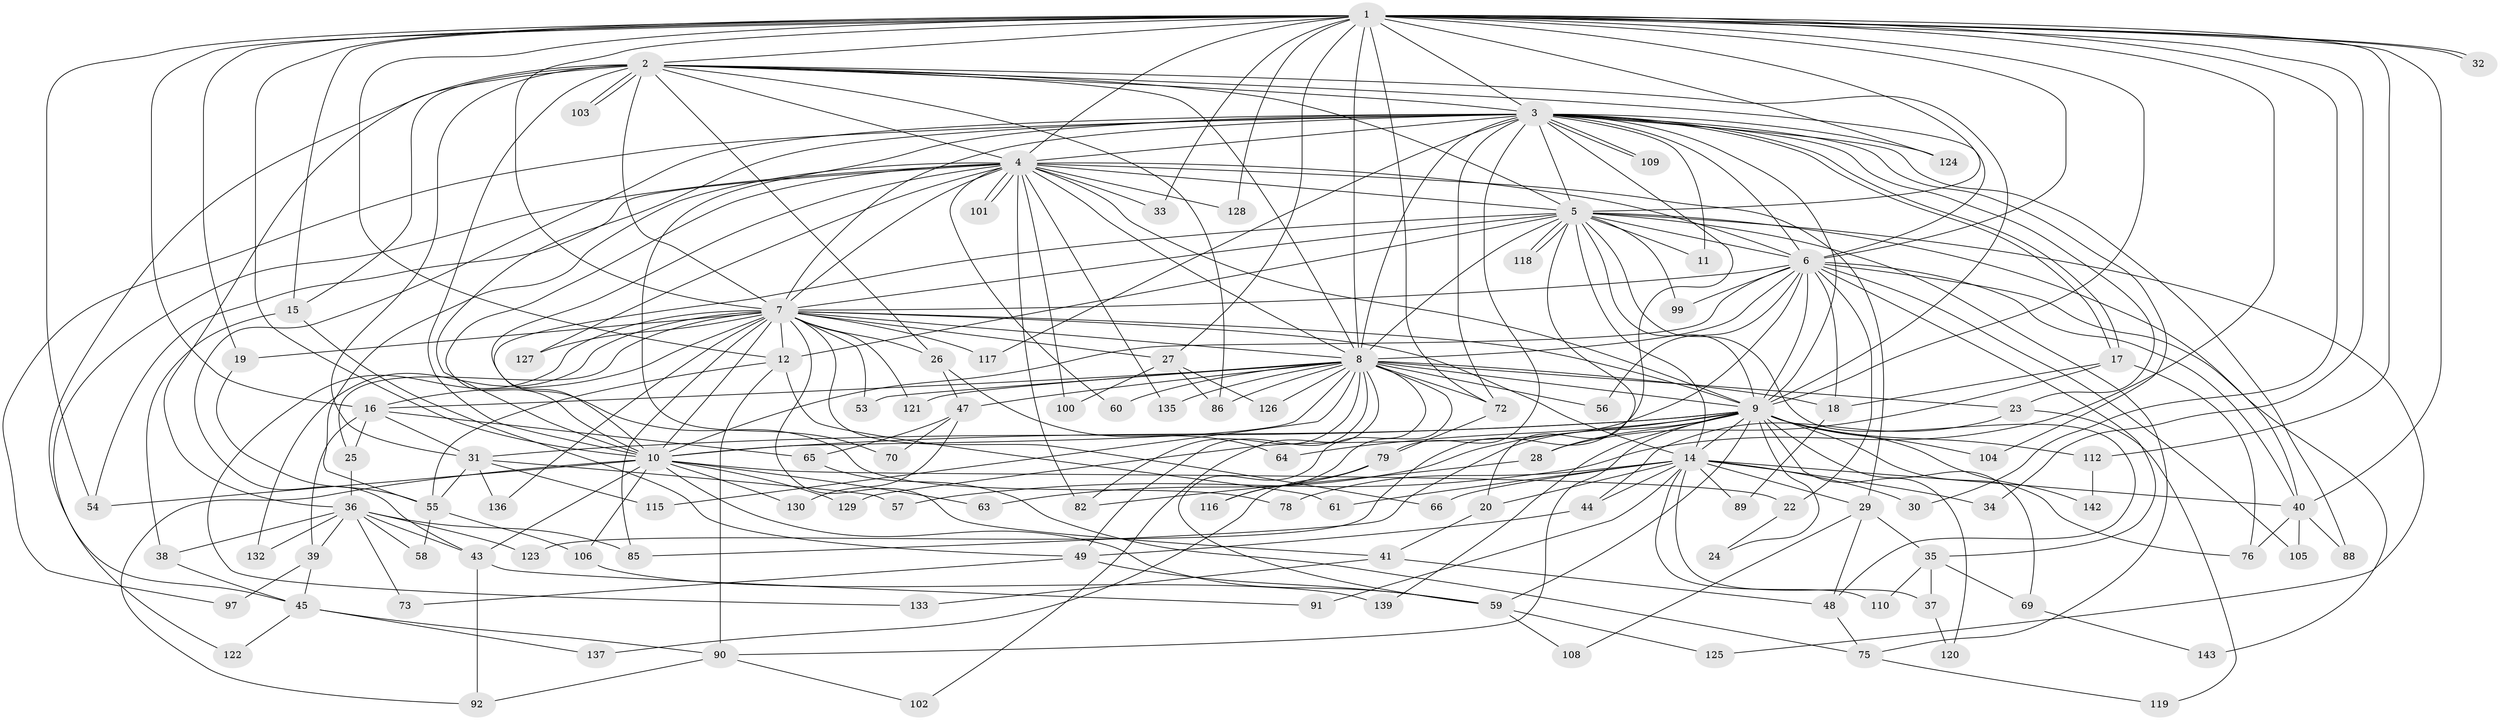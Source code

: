 // original degree distribution, {27: 0.006896551724137931, 17: 0.006896551724137931, 26: 0.013793103448275862, 25: 0.006896551724137931, 19: 0.013793103448275862, 18: 0.006896551724137931, 24: 0.006896551724137931, 29: 0.006896551724137931, 2: 0.5310344827586206, 5: 0.0896551724137931, 4: 0.0896551724137931, 7: 0.020689655172413793, 3: 0.16551724137931034, 12: 0.006896551724137931, 6: 0.027586206896551724}
// Generated by graph-tools (version 1.1) at 2025/11/02/27/25 16:11:07]
// undirected, 111 vertices, 271 edges
graph export_dot {
graph [start="1"]
  node [color=gray90,style=filled];
  1 [super="+52"];
  2 [super="+145"];
  3 [super="+13"];
  4 [super="+77"];
  5 [super="+80"];
  6 [super="+87"];
  7 [super="+62"];
  8 [super="+114"];
  9 [super="+93"];
  10 [super="+144"];
  11;
  12 [super="+83"];
  14 [super="+21"];
  15 [super="+107"];
  16 [super="+46"];
  17 [super="+138"];
  18 [super="+141"];
  19;
  20;
  22;
  23 [super="+84"];
  24;
  25;
  26;
  27;
  28 [super="+96"];
  29;
  30;
  31 [super="+95"];
  32;
  33;
  34;
  35;
  36 [super="+51"];
  37;
  38;
  39 [super="+71"];
  40 [super="+42"];
  41 [super="+50"];
  43;
  44;
  45 [super="+113"];
  47;
  48 [super="+98"];
  49 [super="+134"];
  53;
  54 [super="+81"];
  55 [super="+68"];
  56;
  57;
  58;
  59 [super="+67"];
  60;
  61;
  63;
  64;
  65;
  66;
  69;
  70;
  72 [super="+74"];
  73;
  75;
  76 [super="+131"];
  78;
  79;
  82;
  85 [super="+94"];
  86 [super="+111"];
  88;
  89;
  90;
  91;
  92 [super="+140"];
  97;
  99;
  100;
  101;
  102;
  103;
  104;
  105;
  106;
  108;
  109;
  110;
  112;
  115;
  116;
  117;
  118;
  119;
  120;
  121;
  122;
  123;
  124;
  125;
  126;
  127;
  128;
  129;
  130;
  132;
  133;
  135;
  136;
  137;
  139;
  142;
  143;
  1 -- 2;
  1 -- 3;
  1 -- 4;
  1 -- 5;
  1 -- 6;
  1 -- 7;
  1 -- 8;
  1 -- 9 [weight=2];
  1 -- 10 [weight=2];
  1 -- 12;
  1 -- 15;
  1 -- 16;
  1 -- 19;
  1 -- 27;
  1 -- 30;
  1 -- 32;
  1 -- 32;
  1 -- 33;
  1 -- 34;
  1 -- 40;
  1 -- 54;
  1 -- 57;
  1 -- 72;
  1 -- 112;
  1 -- 124;
  1 -- 128;
  2 -- 3;
  2 -- 4;
  2 -- 5;
  2 -- 6;
  2 -- 7;
  2 -- 8;
  2 -- 9;
  2 -- 10;
  2 -- 15;
  2 -- 26;
  2 -- 36;
  2 -- 45;
  2 -- 103;
  2 -- 103;
  2 -- 31;
  2 -- 86;
  3 -- 4 [weight=2];
  3 -- 5;
  3 -- 6;
  3 -- 7;
  3 -- 8 [weight=2];
  3 -- 9;
  3 -- 10;
  3 -- 11;
  3 -- 17;
  3 -- 17;
  3 -- 23 [weight=2];
  3 -- 43;
  3 -- 70;
  3 -- 72;
  3 -- 88;
  3 -- 97;
  3 -- 104;
  3 -- 109;
  3 -- 109;
  3 -- 117;
  3 -- 123;
  3 -- 124;
  3 -- 79;
  4 -- 5;
  4 -- 6;
  4 -- 7;
  4 -- 8;
  4 -- 9;
  4 -- 10;
  4 -- 29;
  4 -- 33;
  4 -- 54;
  4 -- 55;
  4 -- 60 [weight=2];
  4 -- 78;
  4 -- 82;
  4 -- 100;
  4 -- 101;
  4 -- 101;
  4 -- 122;
  4 -- 127;
  4 -- 128;
  4 -- 135;
  5 -- 6;
  5 -- 7;
  5 -- 8;
  5 -- 9;
  5 -- 10;
  5 -- 11;
  5 -- 12;
  5 -- 20;
  5 -- 40;
  5 -- 48;
  5 -- 75;
  5 -- 99;
  5 -- 118;
  5 -- 118;
  5 -- 125;
  5 -- 14;
  6 -- 7;
  6 -- 8;
  6 -- 9;
  6 -- 10;
  6 -- 18;
  6 -- 22;
  6 -- 35;
  6 -- 56;
  6 -- 99;
  6 -- 105;
  6 -- 129;
  6 -- 143;
  6 -- 40;
  7 -- 8;
  7 -- 9;
  7 -- 10;
  7 -- 14;
  7 -- 16;
  7 -- 19;
  7 -- 25;
  7 -- 26;
  7 -- 27 [weight=2];
  7 -- 41;
  7 -- 53;
  7 -- 121;
  7 -- 127;
  7 -- 132;
  7 -- 136;
  7 -- 12;
  7 -- 66;
  7 -- 117;
  7 -- 133;
  7 -- 85;
  8 -- 9;
  8 -- 10;
  8 -- 18 [weight=2];
  8 -- 23;
  8 -- 47;
  8 -- 49;
  8 -- 53;
  8 -- 56;
  8 -- 59;
  8 -- 60;
  8 -- 82;
  8 -- 86;
  8 -- 102;
  8 -- 115;
  8 -- 116;
  8 -- 121;
  8 -- 126;
  8 -- 135;
  8 -- 16;
  8 -- 72;
  9 -- 10;
  9 -- 14;
  9 -- 24;
  9 -- 28;
  9 -- 31;
  9 -- 63;
  9 -- 64;
  9 -- 69;
  9 -- 76;
  9 -- 85;
  9 -- 104;
  9 -- 112;
  9 -- 120;
  9 -- 139;
  9 -- 142;
  9 -- 59;
  9 -- 90;
  10 -- 22;
  10 -- 43;
  10 -- 59;
  10 -- 63;
  10 -- 106;
  10 -- 129;
  10 -- 130;
  10 -- 92;
  10 -- 54;
  12 -- 55;
  12 -- 61;
  12 -- 90;
  14 -- 20 [weight=2];
  14 -- 29;
  14 -- 66;
  14 -- 78;
  14 -- 34;
  14 -- 37;
  14 -- 40;
  14 -- 44;
  14 -- 110;
  14 -- 89;
  14 -- 91;
  14 -- 61;
  14 -- 30;
  15 -- 38;
  15 -- 49;
  16 -- 25;
  16 -- 31;
  16 -- 39 [weight=2];
  16 -- 65;
  17 -- 28;
  17 -- 76;
  17 -- 18;
  18 -- 89;
  19 -- 55;
  20 -- 41;
  22 -- 24;
  23 -- 44;
  23 -- 119;
  25 -- 36;
  26 -- 47;
  26 -- 64;
  27 -- 86;
  27 -- 100;
  27 -- 126;
  28 -- 82;
  29 -- 35;
  29 -- 48;
  29 -- 108;
  31 -- 57;
  31 -- 115;
  31 -- 55;
  31 -- 136;
  35 -- 37;
  35 -- 69;
  35 -- 110;
  36 -- 38;
  36 -- 39;
  36 -- 123;
  36 -- 132;
  36 -- 85;
  36 -- 73;
  36 -- 58;
  36 -- 43;
  37 -- 120;
  38 -- 45;
  39 -- 45;
  39 -- 97;
  40 -- 88;
  40 -- 105;
  40 -- 76;
  41 -- 133;
  41 -- 48;
  43 -- 91;
  43 -- 92;
  44 -- 49;
  45 -- 90;
  45 -- 122;
  45 -- 137;
  47 -- 65;
  47 -- 70;
  47 -- 130;
  48 -- 75;
  49 -- 73;
  49 -- 59;
  55 -- 58;
  55 -- 106;
  59 -- 108;
  59 -- 125;
  65 -- 75;
  69 -- 143;
  72 -- 79;
  75 -- 119;
  79 -- 116;
  79 -- 137;
  90 -- 92;
  90 -- 102;
  106 -- 139;
  112 -- 142;
}
